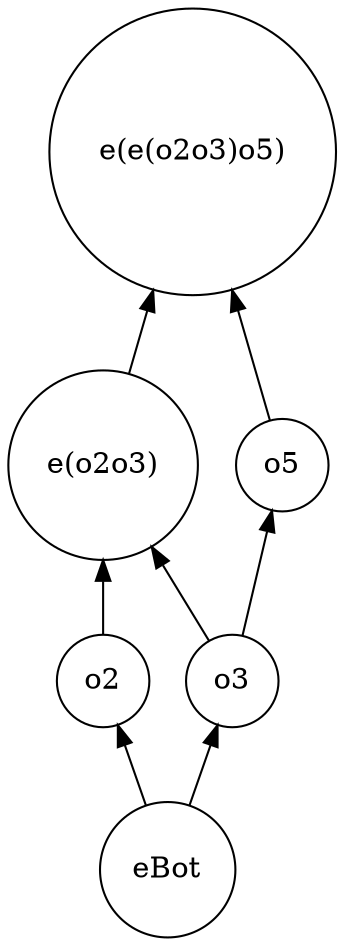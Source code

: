 strict digraph cla_v1_o1_d {
	rankdir=BT
	"e(e(o2o3)o5)" [shape=circle]
	eBot [shape=circle]
	o5 [shape=circle]
	o2 [shape=circle]
	"e(o2o3)" [shape=circle]
	o3 [shape=circle]
	o5 -> "e(e(o2o3)o5)"
	"e(o2o3)" -> "e(e(o2o3)o5)"
	o3 -> o5
	eBot -> o2
	o2 -> "e(o2o3)"
	o3 -> "e(o2o3)"
	eBot -> o3
}
